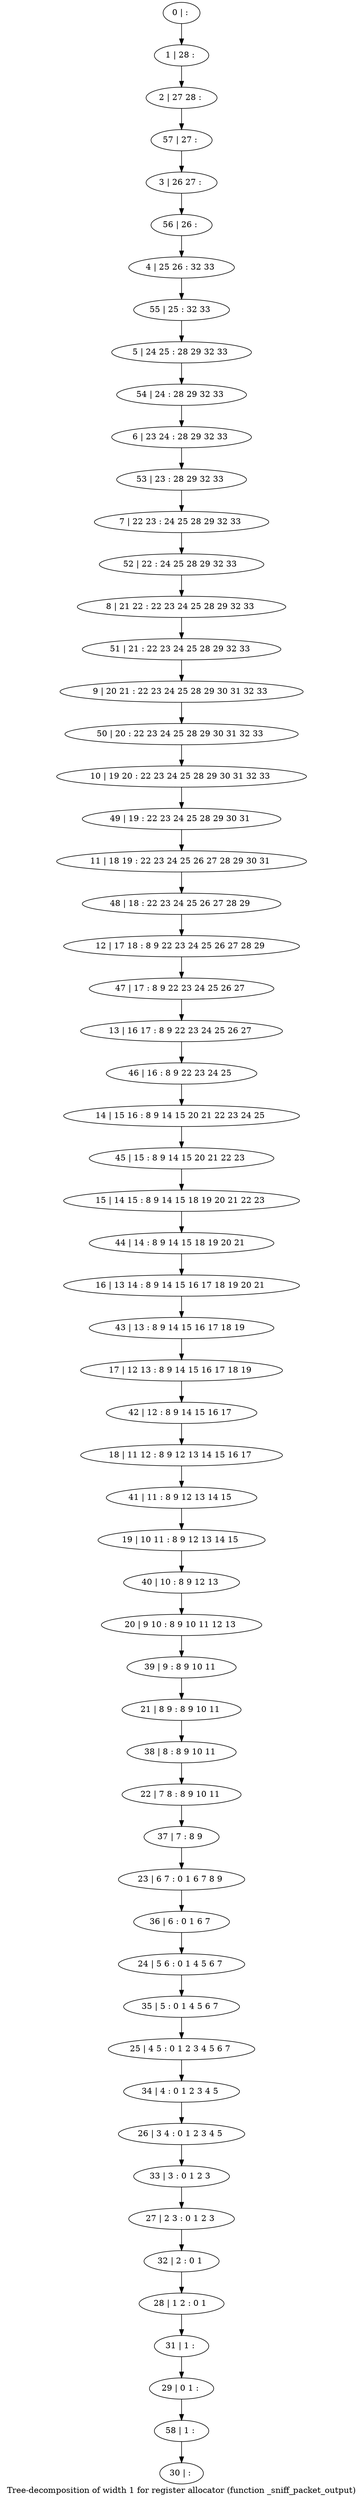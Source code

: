 digraph G {
graph [label="Tree-decomposition of width 1 for register allocator (function _sniff_packet_output)"]
0[label="0 | : "];
1[label="1 | 28 : "];
2[label="2 | 27 28 : "];
3[label="3 | 26 27 : "];
4[label="4 | 25 26 : 32 33 "];
5[label="5 | 24 25 : 28 29 32 33 "];
6[label="6 | 23 24 : 28 29 32 33 "];
7[label="7 | 22 23 : 24 25 28 29 32 33 "];
8[label="8 | 21 22 : 22 23 24 25 28 29 32 33 "];
9[label="9 | 20 21 : 22 23 24 25 28 29 30 31 32 33 "];
10[label="10 | 19 20 : 22 23 24 25 28 29 30 31 32 33 "];
11[label="11 | 18 19 : 22 23 24 25 26 27 28 29 30 31 "];
12[label="12 | 17 18 : 8 9 22 23 24 25 26 27 28 29 "];
13[label="13 | 16 17 : 8 9 22 23 24 25 26 27 "];
14[label="14 | 15 16 : 8 9 14 15 20 21 22 23 24 25 "];
15[label="15 | 14 15 : 8 9 14 15 18 19 20 21 22 23 "];
16[label="16 | 13 14 : 8 9 14 15 16 17 18 19 20 21 "];
17[label="17 | 12 13 : 8 9 14 15 16 17 18 19 "];
18[label="18 | 11 12 : 8 9 12 13 14 15 16 17 "];
19[label="19 | 10 11 : 8 9 12 13 14 15 "];
20[label="20 | 9 10 : 8 9 10 11 12 13 "];
21[label="21 | 8 9 : 8 9 10 11 "];
22[label="22 | 7 8 : 8 9 10 11 "];
23[label="23 | 6 7 : 0 1 6 7 8 9 "];
24[label="24 | 5 6 : 0 1 4 5 6 7 "];
25[label="25 | 4 5 : 0 1 2 3 4 5 6 7 "];
26[label="26 | 3 4 : 0 1 2 3 4 5 "];
27[label="27 | 2 3 : 0 1 2 3 "];
28[label="28 | 1 2 : 0 1 "];
29[label="29 | 0 1 : "];
30[label="30 | : "];
31[label="31 | 1 : "];
32[label="32 | 2 : 0 1 "];
33[label="33 | 3 : 0 1 2 3 "];
34[label="34 | 4 : 0 1 2 3 4 5 "];
35[label="35 | 5 : 0 1 4 5 6 7 "];
36[label="36 | 6 : 0 1 6 7 "];
37[label="37 | 7 : 8 9 "];
38[label="38 | 8 : 8 9 10 11 "];
39[label="39 | 9 : 8 9 10 11 "];
40[label="40 | 10 : 8 9 12 13 "];
41[label="41 | 11 : 8 9 12 13 14 15 "];
42[label="42 | 12 : 8 9 14 15 16 17 "];
43[label="43 | 13 : 8 9 14 15 16 17 18 19 "];
44[label="44 | 14 : 8 9 14 15 18 19 20 21 "];
45[label="45 | 15 : 8 9 14 15 20 21 22 23 "];
46[label="46 | 16 : 8 9 22 23 24 25 "];
47[label="47 | 17 : 8 9 22 23 24 25 26 27 "];
48[label="48 | 18 : 22 23 24 25 26 27 28 29 "];
49[label="49 | 19 : 22 23 24 25 28 29 30 31 "];
50[label="50 | 20 : 22 23 24 25 28 29 30 31 32 33 "];
51[label="51 | 21 : 22 23 24 25 28 29 32 33 "];
52[label="52 | 22 : 24 25 28 29 32 33 "];
53[label="53 | 23 : 28 29 32 33 "];
54[label="54 | 24 : 28 29 32 33 "];
55[label="55 | 25 : 32 33 "];
56[label="56 | 26 : "];
57[label="57 | 27 : "];
58[label="58 | 1 : "];
0->1 ;
1->2 ;
31->29 ;
28->31 ;
32->28 ;
27->32 ;
33->27 ;
26->33 ;
34->26 ;
25->34 ;
35->25 ;
24->35 ;
36->24 ;
23->36 ;
37->23 ;
22->37 ;
38->22 ;
21->38 ;
39->21 ;
20->39 ;
40->20 ;
19->40 ;
41->19 ;
18->41 ;
42->18 ;
17->42 ;
43->17 ;
16->43 ;
44->16 ;
15->44 ;
45->15 ;
14->45 ;
46->14 ;
13->46 ;
47->13 ;
12->47 ;
48->12 ;
11->48 ;
49->11 ;
10->49 ;
50->10 ;
9->50 ;
51->9 ;
8->51 ;
52->8 ;
7->52 ;
53->7 ;
6->53 ;
54->6 ;
5->54 ;
55->5 ;
4->55 ;
56->4 ;
3->56 ;
57->3 ;
2->57 ;
58->30 ;
29->58 ;
}
